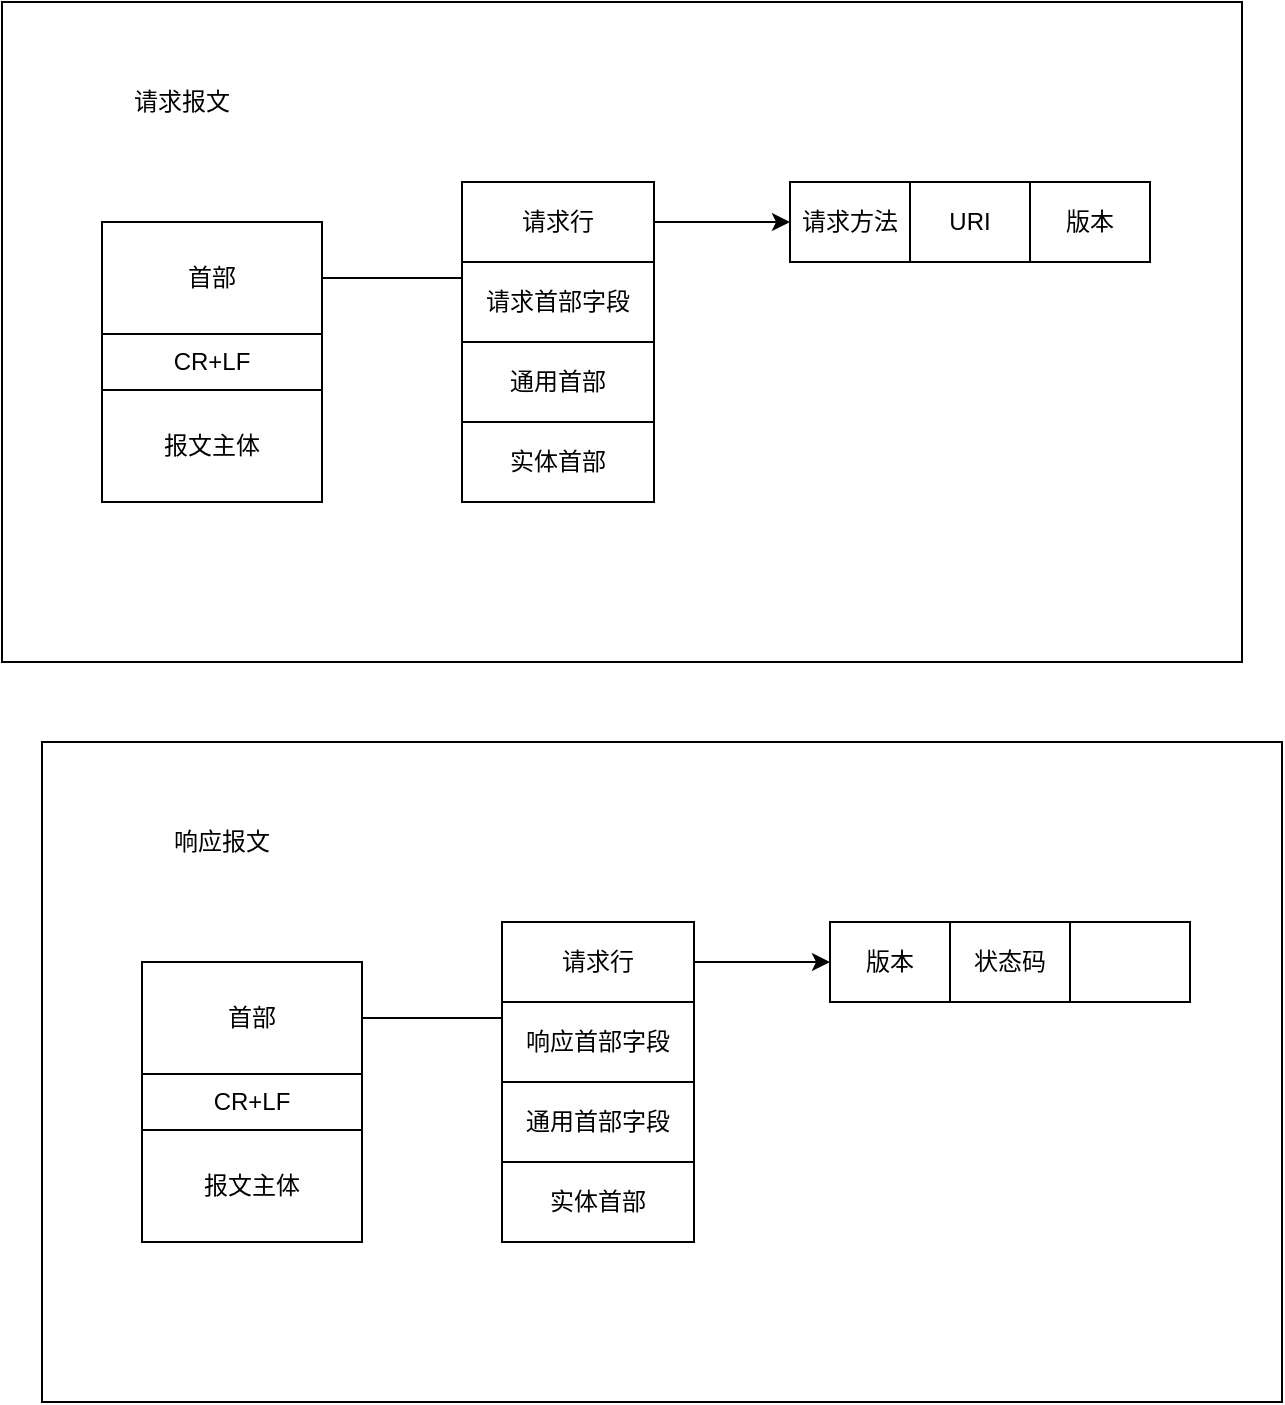 <mxfile version="14.6.13" type="device"><diagram id="ZYo5l4Z7qGQPBdWZufXW" name="第 1 页"><mxGraphModel dx="1106" dy="664" grid="1" gridSize="10" guides="1" tooltips="1" connect="1" arrows="1" fold="1" page="1" pageScale="1" pageWidth="827" pageHeight="1169" math="0" shadow="0"><root><mxCell id="0"/><mxCell id="1" parent="0"/><mxCell id="lpcAwdiP61OMOasC0W8B-56" value="" style="group" vertex="1" connectable="0" parent="1"><mxGeometry x="20" y="60" width="620" height="330" as="geometry"/></mxCell><mxCell id="lpcAwdiP61OMOasC0W8B-54" value="" style="rounded=0;whiteSpace=wrap;html=1;" vertex="1" parent="lpcAwdiP61OMOasC0W8B-56"><mxGeometry width="620" height="330" as="geometry"/></mxCell><mxCell id="lpcAwdiP61OMOasC0W8B-19" value="" style="shape=table;html=1;whiteSpace=wrap;startSize=0;container=1;collapsible=0;childLayout=tableLayout;" vertex="1" parent="lpcAwdiP61OMOasC0W8B-56"><mxGeometry x="50" y="110" width="110" height="140" as="geometry"/></mxCell><mxCell id="lpcAwdiP61OMOasC0W8B-20" value="" style="shape=partialRectangle;html=1;whiteSpace=wrap;collapsible=0;dropTarget=0;pointerEvents=0;fillColor=none;top=0;left=0;bottom=0;right=0;points=[[0,0.5],[1,0.5]];portConstraint=eastwest;" vertex="1" parent="lpcAwdiP61OMOasC0W8B-19"><mxGeometry width="110" height="56" as="geometry"/></mxCell><mxCell id="lpcAwdiP61OMOasC0W8B-21" value="首部" style="shape=partialRectangle;html=1;whiteSpace=wrap;connectable=0;overflow=hidden;fillColor=none;top=0;left=0;bottom=0;right=0;" vertex="1" parent="lpcAwdiP61OMOasC0W8B-20"><mxGeometry width="110" height="56" as="geometry"/></mxCell><mxCell id="lpcAwdiP61OMOasC0W8B-22" value="" style="shape=partialRectangle;html=1;whiteSpace=wrap;collapsible=0;dropTarget=0;pointerEvents=0;fillColor=none;top=0;left=0;bottom=0;right=0;points=[[0,0.5],[1,0.5]];portConstraint=eastwest;" vertex="1" parent="lpcAwdiP61OMOasC0W8B-19"><mxGeometry y="56" width="110" height="28" as="geometry"/></mxCell><mxCell id="lpcAwdiP61OMOasC0W8B-23" value="CR+LF" style="shape=partialRectangle;html=1;whiteSpace=wrap;connectable=0;overflow=hidden;fillColor=none;top=0;left=0;bottom=0;right=0;" vertex="1" parent="lpcAwdiP61OMOasC0W8B-22"><mxGeometry width="110" height="28" as="geometry"/></mxCell><mxCell id="lpcAwdiP61OMOasC0W8B-24" value="" style="shape=partialRectangle;html=1;whiteSpace=wrap;collapsible=0;dropTarget=0;pointerEvents=0;fillColor=none;top=0;left=0;bottom=0;right=0;points=[[0,0.5],[1,0.5]];portConstraint=eastwest;" vertex="1" parent="lpcAwdiP61OMOasC0W8B-19"><mxGeometry y="84" width="110" height="56" as="geometry"/></mxCell><mxCell id="lpcAwdiP61OMOasC0W8B-25" value="报文主体" style="shape=partialRectangle;html=1;whiteSpace=wrap;connectable=0;overflow=hidden;fillColor=none;top=0;left=0;bottom=0;right=0;" vertex="1" parent="lpcAwdiP61OMOasC0W8B-24"><mxGeometry width="110" height="56" as="geometry"/></mxCell><mxCell id="lpcAwdiP61OMOasC0W8B-27" value="" style="shape=table;html=1;whiteSpace=wrap;startSize=0;container=1;collapsible=0;childLayout=tableLayout;" vertex="1" parent="lpcAwdiP61OMOasC0W8B-56"><mxGeometry x="394" y="90" width="180" height="40" as="geometry"/></mxCell><mxCell id="lpcAwdiP61OMOasC0W8B-28" value="" style="shape=partialRectangle;html=1;whiteSpace=wrap;collapsible=0;dropTarget=0;pointerEvents=0;fillColor=none;top=0;left=0;bottom=0;right=0;points=[[0,0.5],[1,0.5]];portConstraint=eastwest;" vertex="1" parent="lpcAwdiP61OMOasC0W8B-27"><mxGeometry width="180" height="40" as="geometry"/></mxCell><mxCell id="lpcAwdiP61OMOasC0W8B-29" value="请求方法" style="shape=partialRectangle;html=1;whiteSpace=wrap;connectable=0;overflow=hidden;fillColor=none;top=0;left=0;bottom=0;right=0;" vertex="1" parent="lpcAwdiP61OMOasC0W8B-28"><mxGeometry width="60" height="40" as="geometry"/></mxCell><mxCell id="lpcAwdiP61OMOasC0W8B-30" value="URI" style="shape=partialRectangle;html=1;whiteSpace=wrap;connectable=0;overflow=hidden;fillColor=none;top=0;left=0;bottom=0;right=0;" vertex="1" parent="lpcAwdiP61OMOasC0W8B-28"><mxGeometry x="60" width="60" height="40" as="geometry"/></mxCell><mxCell id="lpcAwdiP61OMOasC0W8B-31" value="版本" style="shape=partialRectangle;html=1;whiteSpace=wrap;connectable=0;overflow=hidden;fillColor=none;top=0;left=0;bottom=0;right=0;" vertex="1" parent="lpcAwdiP61OMOasC0W8B-28"><mxGeometry x="120" width="60" height="40" as="geometry"/></mxCell><mxCell id="lpcAwdiP61OMOasC0W8B-32" style="edgeStyle=orthogonalEdgeStyle;rounded=0;orthogonalLoop=1;jettySize=auto;html=1;entryX=0;entryY=0.5;entryDx=0;entryDy=0;exitX=1;exitY=0.5;exitDx=0;exitDy=0;" edge="1" parent="lpcAwdiP61OMOasC0W8B-56" source="lpcAwdiP61OMOasC0W8B-47" target="lpcAwdiP61OMOasC0W8B-27"><mxGeometry relative="1" as="geometry"><mxPoint x="350" y="60" as="sourcePoint"/></mxGeometry></mxCell><mxCell id="lpcAwdiP61OMOasC0W8B-34" value="" style="endArrow=none;html=1;exitX=1;exitY=0.5;exitDx=0;exitDy=0;" edge="1" parent="lpcAwdiP61OMOasC0W8B-56" source="lpcAwdiP61OMOasC0W8B-20"><mxGeometry width="50" height="50" relative="1" as="geometry"><mxPoint x="180" y="170" as="sourcePoint"/><mxPoint x="230" y="138" as="targetPoint"/></mxGeometry></mxCell><mxCell id="lpcAwdiP61OMOasC0W8B-35" value="" style="shape=table;html=1;whiteSpace=wrap;startSize=0;container=1;collapsible=0;childLayout=tableLayout;" vertex="1" parent="lpcAwdiP61OMOasC0W8B-56"><mxGeometry x="230" y="90" width="96" height="160" as="geometry"/></mxCell><mxCell id="lpcAwdiP61OMOasC0W8B-47" style="shape=partialRectangle;html=1;whiteSpace=wrap;collapsible=0;dropTarget=0;pointerEvents=0;fillColor=none;top=0;left=0;bottom=0;right=0;points=[[0,0.5],[1,0.5]];portConstraint=eastwest;" vertex="1" parent="lpcAwdiP61OMOasC0W8B-35"><mxGeometry width="96" height="40" as="geometry"/></mxCell><mxCell id="lpcAwdiP61OMOasC0W8B-48" value="请求行" style="shape=partialRectangle;html=1;whiteSpace=wrap;connectable=0;overflow=hidden;fillColor=none;top=0;left=0;bottom=0;right=0;" vertex="1" parent="lpcAwdiP61OMOasC0W8B-47"><mxGeometry width="96" height="40" as="geometry"/></mxCell><mxCell id="lpcAwdiP61OMOasC0W8B-36" value="" style="shape=partialRectangle;html=1;whiteSpace=wrap;collapsible=0;dropTarget=0;pointerEvents=0;fillColor=none;top=0;left=0;bottom=0;right=0;points=[[0,0.5],[1,0.5]];portConstraint=eastwest;" vertex="1" parent="lpcAwdiP61OMOasC0W8B-35"><mxGeometry y="40" width="96" height="40" as="geometry"/></mxCell><mxCell id="lpcAwdiP61OMOasC0W8B-37" value="请求首部字段" style="shape=partialRectangle;html=1;whiteSpace=wrap;connectable=0;overflow=hidden;fillColor=none;top=0;left=0;bottom=0;right=0;" vertex="1" parent="lpcAwdiP61OMOasC0W8B-36"><mxGeometry width="96" height="40" as="geometry"/></mxCell><mxCell id="lpcAwdiP61OMOasC0W8B-38" value="" style="shape=partialRectangle;html=1;whiteSpace=wrap;collapsible=0;dropTarget=0;pointerEvents=0;fillColor=none;top=0;left=0;bottom=0;right=0;points=[[0,0.5],[1,0.5]];portConstraint=eastwest;" vertex="1" parent="lpcAwdiP61OMOasC0W8B-35"><mxGeometry y="80" width="96" height="40" as="geometry"/></mxCell><mxCell id="lpcAwdiP61OMOasC0W8B-39" value="通用首部" style="shape=partialRectangle;html=1;whiteSpace=wrap;connectable=0;overflow=hidden;fillColor=none;top=0;left=0;bottom=0;right=0;" vertex="1" parent="lpcAwdiP61OMOasC0W8B-38"><mxGeometry width="96" height="40" as="geometry"/></mxCell><mxCell id="lpcAwdiP61OMOasC0W8B-40" value="" style="shape=partialRectangle;html=1;whiteSpace=wrap;collapsible=0;dropTarget=0;pointerEvents=0;fillColor=none;top=0;left=0;bottom=0;right=0;points=[[0,0.5],[1,0.5]];portConstraint=eastwest;" vertex="1" parent="lpcAwdiP61OMOasC0W8B-35"><mxGeometry y="120" width="96" height="40" as="geometry"/></mxCell><mxCell id="lpcAwdiP61OMOasC0W8B-41" value="实体首部" style="shape=partialRectangle;html=1;whiteSpace=wrap;connectable=0;overflow=hidden;fillColor=none;top=0;left=0;bottom=0;right=0;" vertex="1" parent="lpcAwdiP61OMOasC0W8B-40"><mxGeometry width="96" height="40" as="geometry"/></mxCell><mxCell id="lpcAwdiP61OMOasC0W8B-55" value="请求报文" style="text;html=1;strokeColor=none;fillColor=none;align=center;verticalAlign=middle;whiteSpace=wrap;rounded=0;" vertex="1" parent="lpcAwdiP61OMOasC0W8B-56"><mxGeometry x="60" y="30" width="60" height="40" as="geometry"/></mxCell><mxCell id="lpcAwdiP61OMOasC0W8B-57" value="" style="group" vertex="1" connectable="0" parent="1"><mxGeometry x="40" y="430" width="620" height="330" as="geometry"/></mxCell><mxCell id="lpcAwdiP61OMOasC0W8B-58" value="" style="rounded=0;whiteSpace=wrap;html=1;" vertex="1" parent="lpcAwdiP61OMOasC0W8B-57"><mxGeometry width="620" height="330" as="geometry"/></mxCell><mxCell id="lpcAwdiP61OMOasC0W8B-59" value="" style="shape=table;html=1;whiteSpace=wrap;startSize=0;container=1;collapsible=0;childLayout=tableLayout;" vertex="1" parent="lpcAwdiP61OMOasC0W8B-57"><mxGeometry x="50" y="110" width="110" height="140" as="geometry"/></mxCell><mxCell id="lpcAwdiP61OMOasC0W8B-60" value="" style="shape=partialRectangle;html=1;whiteSpace=wrap;collapsible=0;dropTarget=0;pointerEvents=0;fillColor=none;top=0;left=0;bottom=0;right=0;points=[[0,0.5],[1,0.5]];portConstraint=eastwest;" vertex="1" parent="lpcAwdiP61OMOasC0W8B-59"><mxGeometry width="110" height="56" as="geometry"/></mxCell><mxCell id="lpcAwdiP61OMOasC0W8B-61" value="首部" style="shape=partialRectangle;html=1;whiteSpace=wrap;connectable=0;overflow=hidden;fillColor=none;top=0;left=0;bottom=0;right=0;" vertex="1" parent="lpcAwdiP61OMOasC0W8B-60"><mxGeometry width="110" height="56" as="geometry"/></mxCell><mxCell id="lpcAwdiP61OMOasC0W8B-62" value="" style="shape=partialRectangle;html=1;whiteSpace=wrap;collapsible=0;dropTarget=0;pointerEvents=0;fillColor=none;top=0;left=0;bottom=0;right=0;points=[[0,0.5],[1,0.5]];portConstraint=eastwest;" vertex="1" parent="lpcAwdiP61OMOasC0W8B-59"><mxGeometry y="56" width="110" height="28" as="geometry"/></mxCell><mxCell id="lpcAwdiP61OMOasC0W8B-63" value="CR+LF" style="shape=partialRectangle;html=1;whiteSpace=wrap;connectable=0;overflow=hidden;fillColor=none;top=0;left=0;bottom=0;right=0;" vertex="1" parent="lpcAwdiP61OMOasC0W8B-62"><mxGeometry width="110" height="28" as="geometry"/></mxCell><mxCell id="lpcAwdiP61OMOasC0W8B-64" value="" style="shape=partialRectangle;html=1;whiteSpace=wrap;collapsible=0;dropTarget=0;pointerEvents=0;fillColor=none;top=0;left=0;bottom=0;right=0;points=[[0,0.5],[1,0.5]];portConstraint=eastwest;" vertex="1" parent="lpcAwdiP61OMOasC0W8B-59"><mxGeometry y="84" width="110" height="56" as="geometry"/></mxCell><mxCell id="lpcAwdiP61OMOasC0W8B-65" value="报文主体" style="shape=partialRectangle;html=1;whiteSpace=wrap;connectable=0;overflow=hidden;fillColor=none;top=0;left=0;bottom=0;right=0;" vertex="1" parent="lpcAwdiP61OMOasC0W8B-64"><mxGeometry width="110" height="56" as="geometry"/></mxCell><mxCell id="lpcAwdiP61OMOasC0W8B-66" value="" style="shape=table;html=1;whiteSpace=wrap;startSize=0;container=1;collapsible=0;childLayout=tableLayout;" vertex="1" parent="lpcAwdiP61OMOasC0W8B-57"><mxGeometry x="394" y="90" width="180" height="40" as="geometry"/></mxCell><mxCell id="lpcAwdiP61OMOasC0W8B-67" value="" style="shape=partialRectangle;html=1;whiteSpace=wrap;collapsible=0;dropTarget=0;pointerEvents=0;fillColor=none;top=0;left=0;bottom=0;right=0;points=[[0,0.5],[1,0.5]];portConstraint=eastwest;" vertex="1" parent="lpcAwdiP61OMOasC0W8B-66"><mxGeometry width="180" height="40" as="geometry"/></mxCell><mxCell id="lpcAwdiP61OMOasC0W8B-68" value="版本" style="shape=partialRectangle;html=1;whiteSpace=wrap;connectable=0;overflow=hidden;fillColor=none;top=0;left=0;bottom=0;right=0;" vertex="1" parent="lpcAwdiP61OMOasC0W8B-67"><mxGeometry width="60" height="40" as="geometry"/></mxCell><mxCell id="lpcAwdiP61OMOasC0W8B-69" value="状态码" style="shape=partialRectangle;html=1;whiteSpace=wrap;connectable=0;overflow=hidden;fillColor=none;top=0;left=0;bottom=0;right=0;" vertex="1" parent="lpcAwdiP61OMOasC0W8B-67"><mxGeometry x="60" width="60" height="40" as="geometry"/></mxCell><mxCell id="lpcAwdiP61OMOasC0W8B-70" value="" style="shape=partialRectangle;html=1;whiteSpace=wrap;connectable=0;overflow=hidden;fillColor=none;top=0;left=0;bottom=0;right=0;" vertex="1" parent="lpcAwdiP61OMOasC0W8B-67"><mxGeometry x="120" width="60" height="40" as="geometry"/></mxCell><mxCell id="lpcAwdiP61OMOasC0W8B-71" style="edgeStyle=orthogonalEdgeStyle;rounded=0;orthogonalLoop=1;jettySize=auto;html=1;entryX=0;entryY=0.5;entryDx=0;entryDy=0;exitX=1;exitY=0.5;exitDx=0;exitDy=0;" edge="1" parent="lpcAwdiP61OMOasC0W8B-57" source="lpcAwdiP61OMOasC0W8B-74" target="lpcAwdiP61OMOasC0W8B-66"><mxGeometry relative="1" as="geometry"><mxPoint x="350" y="60" as="sourcePoint"/></mxGeometry></mxCell><mxCell id="lpcAwdiP61OMOasC0W8B-72" value="" style="endArrow=none;html=1;exitX=1;exitY=0.5;exitDx=0;exitDy=0;" edge="1" parent="lpcAwdiP61OMOasC0W8B-57" source="lpcAwdiP61OMOasC0W8B-60"><mxGeometry width="50" height="50" relative="1" as="geometry"><mxPoint x="180" y="170" as="sourcePoint"/><mxPoint x="230" y="138" as="targetPoint"/></mxGeometry></mxCell><mxCell id="lpcAwdiP61OMOasC0W8B-73" value="" style="shape=table;html=1;whiteSpace=wrap;startSize=0;container=1;collapsible=0;childLayout=tableLayout;" vertex="1" parent="lpcAwdiP61OMOasC0W8B-57"><mxGeometry x="230" y="90" width="96" height="160" as="geometry"/></mxCell><mxCell id="lpcAwdiP61OMOasC0W8B-74" style="shape=partialRectangle;html=1;whiteSpace=wrap;collapsible=0;dropTarget=0;pointerEvents=0;fillColor=none;top=0;left=0;bottom=0;right=0;points=[[0,0.5],[1,0.5]];portConstraint=eastwest;" vertex="1" parent="lpcAwdiP61OMOasC0W8B-73"><mxGeometry width="96" height="40" as="geometry"/></mxCell><mxCell id="lpcAwdiP61OMOasC0W8B-75" value="请求行" style="shape=partialRectangle;html=1;whiteSpace=wrap;connectable=0;overflow=hidden;fillColor=none;top=0;left=0;bottom=0;right=0;" vertex="1" parent="lpcAwdiP61OMOasC0W8B-74"><mxGeometry width="96" height="40" as="geometry"/></mxCell><mxCell id="lpcAwdiP61OMOasC0W8B-76" value="" style="shape=partialRectangle;html=1;whiteSpace=wrap;collapsible=0;dropTarget=0;pointerEvents=0;fillColor=none;top=0;left=0;bottom=0;right=0;points=[[0,0.5],[1,0.5]];portConstraint=eastwest;" vertex="1" parent="lpcAwdiP61OMOasC0W8B-73"><mxGeometry y="40" width="96" height="40" as="geometry"/></mxCell><mxCell id="lpcAwdiP61OMOasC0W8B-77" value="响应首部字段" style="shape=partialRectangle;html=1;whiteSpace=wrap;connectable=0;overflow=hidden;fillColor=none;top=0;left=0;bottom=0;right=0;" vertex="1" parent="lpcAwdiP61OMOasC0W8B-76"><mxGeometry width="96" height="40" as="geometry"/></mxCell><mxCell id="lpcAwdiP61OMOasC0W8B-78" value="" style="shape=partialRectangle;html=1;whiteSpace=wrap;collapsible=0;dropTarget=0;pointerEvents=0;fillColor=none;top=0;left=0;bottom=0;right=0;points=[[0,0.5],[1,0.5]];portConstraint=eastwest;" vertex="1" parent="lpcAwdiP61OMOasC0W8B-73"><mxGeometry y="80" width="96" height="40" as="geometry"/></mxCell><mxCell id="lpcAwdiP61OMOasC0W8B-79" value="通用首部字段" style="shape=partialRectangle;html=1;whiteSpace=wrap;connectable=0;overflow=hidden;fillColor=none;top=0;left=0;bottom=0;right=0;" vertex="1" parent="lpcAwdiP61OMOasC0W8B-78"><mxGeometry width="96" height="40" as="geometry"/></mxCell><mxCell id="lpcAwdiP61OMOasC0W8B-80" value="" style="shape=partialRectangle;html=1;whiteSpace=wrap;collapsible=0;dropTarget=0;pointerEvents=0;fillColor=none;top=0;left=0;bottom=0;right=0;points=[[0,0.5],[1,0.5]];portConstraint=eastwest;" vertex="1" parent="lpcAwdiP61OMOasC0W8B-73"><mxGeometry y="120" width="96" height="40" as="geometry"/></mxCell><mxCell id="lpcAwdiP61OMOasC0W8B-81" value="实体首部" style="shape=partialRectangle;html=1;whiteSpace=wrap;connectable=0;overflow=hidden;fillColor=none;top=0;left=0;bottom=0;right=0;" vertex="1" parent="lpcAwdiP61OMOasC0W8B-80"><mxGeometry width="96" height="40" as="geometry"/></mxCell><mxCell id="lpcAwdiP61OMOasC0W8B-82" value="响应报文" style="text;html=1;strokeColor=none;fillColor=none;align=center;verticalAlign=middle;whiteSpace=wrap;rounded=0;" vertex="1" parent="lpcAwdiP61OMOasC0W8B-57"><mxGeometry x="60" y="30" width="60" height="40" as="geometry"/></mxCell></root></mxGraphModel></diagram></mxfile>